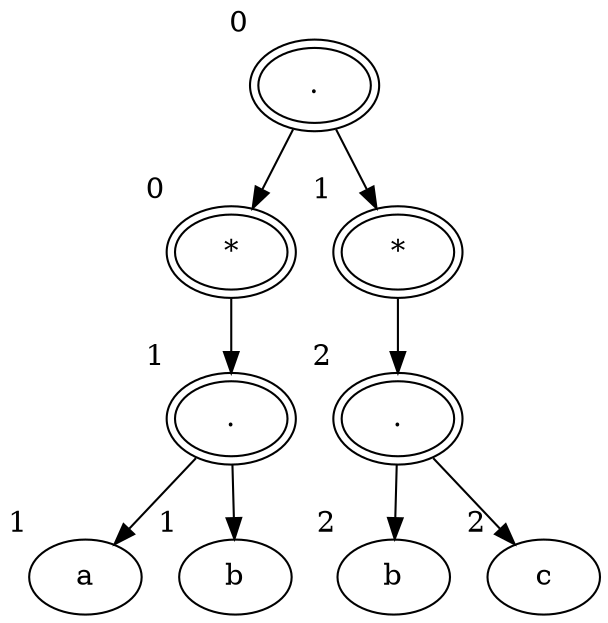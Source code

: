 digraph {
  94846349956000[label="." xlabel="0" peripheries="2"]
  94846349955920[label="*" xlabel="0" peripheries="2"]
  94846349956000  ->  94846349955920
  94846349956320[label="*" xlabel="1" peripheries="2"]
  94846349956000  ->  94846349956320
  94846349955536[label="." xlabel="1" peripheries="2"]
  94846349955920  ->  94846349955536
  94846349956160[label="." xlabel="2" peripheries="2"]
  94846349956320  ->  94846349956160
  94846349955584[label="a" xlabel="1" peripheries="1"]
  94846349955536  ->  94846349955584
  94846349955632[label="b" xlabel="1" peripheries="1"]
  94846349955536  ->  94846349955632
  94846349956080[label="b" xlabel="2" peripheries="1"]
  94846349956160  ->  94846349956080
  94846349956240[label="c" xlabel="2" peripheries="1"]
  94846349956160  ->  94846349956240
}
